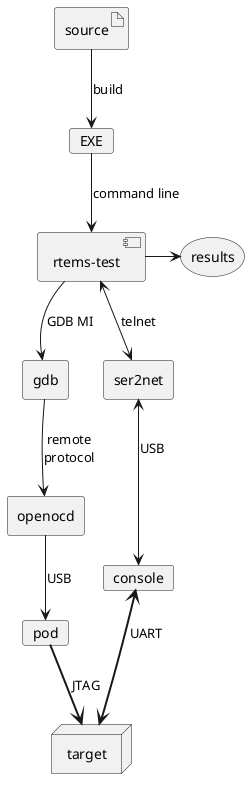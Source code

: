'
' Tester GDB
'
' Copyright (c) 2018 Chris Johns <chrisj@rtems.org>
' All rights reserved.
'
@startuml

 !define TESTER [rtems-test]

 artifact source
 card EXE
 agent TESTER
 agent gdb
 storage results

 agent openocd
 agent ser2net

 card console
 card pod
 node target

 source --> EXE: build
 EXE --> [rtems-test]: command line
 TESTER --> gdb: GDB MI
 gdb --> openocd: remote\nprotocol
 TESTER <--> ser2net: telnet
 openocd --> pod: USB
 pod =down=> target: JTAG
 console <=down=> target: UART
 ser2net <--> console: USB
 TESTER -> results

@enduml

